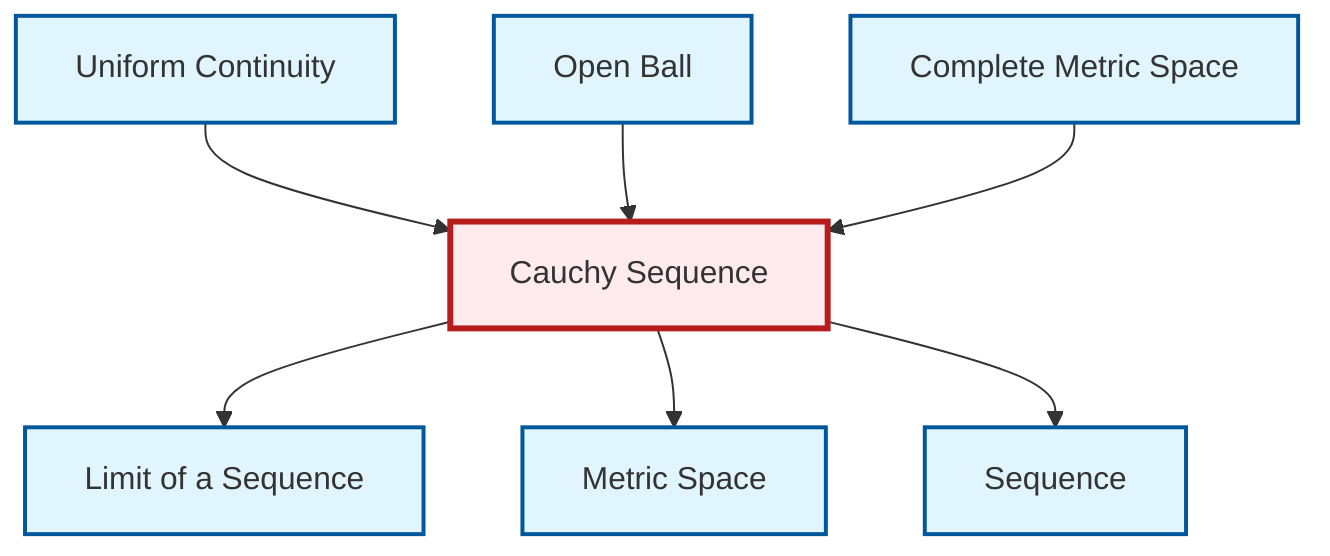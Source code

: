 graph TD
    classDef definition fill:#e1f5fe,stroke:#01579b,stroke-width:2px
    classDef theorem fill:#f3e5f5,stroke:#4a148c,stroke-width:2px
    classDef axiom fill:#fff3e0,stroke:#e65100,stroke-width:2px
    classDef example fill:#e8f5e9,stroke:#1b5e20,stroke-width:2px
    classDef current fill:#ffebee,stroke:#b71c1c,stroke-width:3px
    def-cauchy-sequence["Cauchy Sequence"]:::definition
    def-metric-space["Metric Space"]:::definition
    def-open-ball["Open Ball"]:::definition
    def-sequence["Sequence"]:::definition
    def-uniform-continuity["Uniform Continuity"]:::definition
    def-complete-metric-space["Complete Metric Space"]:::definition
    def-limit["Limit of a Sequence"]:::definition
    def-cauchy-sequence --> def-limit
    def-cauchy-sequence --> def-metric-space
    def-uniform-continuity --> def-cauchy-sequence
    def-cauchy-sequence --> def-sequence
    def-open-ball --> def-cauchy-sequence
    def-complete-metric-space --> def-cauchy-sequence
    class def-cauchy-sequence current